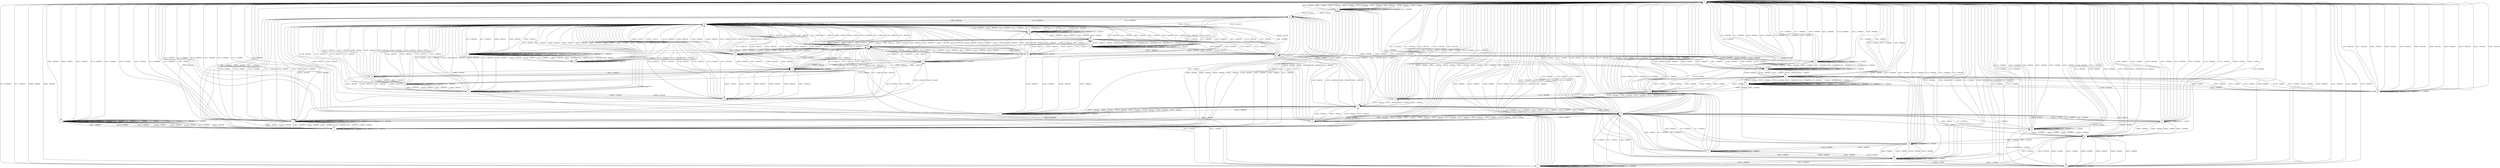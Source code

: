 digraph {
10 [color="red"]
0
1
2
3
4
5
6
7
8
9
11
12
13
14
15
16
17
18
19
20
21
22
23
24
25
26
27
28
29
30
31
32
33
34
35
36
37
38
39
40
10 -> 10 [label="010---0 / 0000000"]
10 -> 10 [label="010---1 / 0000000"]
10 -> 10 [label="100000- / 0000000"]
10 -> 10 [label="100001- / 0000000"]
10 -> 0 [label="100010- / 0000001"]
10 -> 0 [label="100011- / 0000001"]
10 -> 20 [label="100100- / 1100010"]
10 -> 20 [label="100101- / 1100010"]
10 -> 1 [label="100110- / 0010001"]
10 -> 1 [label="100111- / 0010001"]
10 -> 12 [label="101000- / 0000000"]
10 -> 12 [label="101001- / 0000000"]
10 -> 10 [label="101010- / 0000000"]
10 -> 10 [label="101011- / 0000000"]
10 -> 10 [label="101100- / 0000000"]
10 -> 10 [label="101101- / 0000000"]
10 -> 10 [label="101110- / 0000000"]
10 -> 10 [label="101111- / 0000000"]
10 -> 10 [label="11000-- / 0000000"]
0 -> 10 [label="010---0 / 0000000"]
0 -> 10 [label="010---1 / 0000000"]
0 -> 5 [label="100000- / 0000000"]
0 -> 5 [label="100001- / 0000000"]
0 -> 0 [label="100010- / 0000000"]
0 -> 0 [label="100011- / 0000000"]
0 -> 5 [label="100100- / 0000000"]
0 -> 5 [label="100101- / 0000000"]
0 -> 0 [label="100110- / 0000000"]
0 -> 0 [label="100111- / 0000000"]
0 -> 0 [label="101000- / 0000000"]
0 -> 0 [label="101001- / 0000000"]
0 -> 0 [label="101010- / 0000000"]
0 -> 0 [label="101011- / 0000000"]
0 -> 0 [label="101100- / 0000000"]
0 -> 0 [label="101101- / 0000000"]
0 -> 0 [label="101110- / 0000000"]
0 -> 0 [label="101111- / 0000000"]
0 -> 10 [label="11000-- / 0000000"]
1 -> 10 [label="010---0 / 0000000"]
1 -> 10 [label="010---1 / 0000000"]
1 -> 5 [label="100000- / 0000000"]
1 -> 5 [label="100001- / 0000000"]
1 -> 5 [label="100010- / 0000000"]
1 -> 5 [label="100011- / 0000000"]
1 -> 1 [label="100100- / 0000000"]
1 -> 1 [label="100101- / 0000000"]
1 -> 1 [label="100110- / 0000000"]
1 -> 1 [label="100111- / 0000000"]
1 -> 5 [label="101000- / 0000000"]
1 -> 5 [label="101001- / 0000000"]
1 -> 5 [label="101010- / 0000000"]
1 -> 5 [label="101011- / 0000000"]
1 -> 1 [label="101100- / 0000000"]
1 -> 1 [label="101101- / 0000000"]
1 -> 1 [label="101110- / 0000000"]
1 -> 1 [label="101111- / 0000000"]
1 -> 10 [label="11000-- / 0000000"]
2 -> 10 [label="010---0 / 0000000"]
2 -> 10 [label="010---1 / 0000000"]
2 -> 8 [label="100000- / 0000000"]
2 -> 8 [label="100001- / 0000000"]
2 -> 8 [label="100010- / 0000000"]
2 -> 8 [label="100011- / 0000000"]
2 -> 2 [label="100100- / 0000000"]
2 -> 2 [label="100101- / 0000000"]
2 -> 10 [label="100110- / 0000000"]
2 -> 10 [label="100111- / 0000000"]
2 -> 8 [label="101000- / 0000000"]
2 -> 8 [label="101001- / 0000000"]
2 -> 8 [label="101010- / 0000000"]
2 -> 8 [label="101011- / 0000000"]
2 -> 2 [label="101100- / 0000000"]
2 -> 2 [label="101101- / 0000000"]
2 -> 10 [label="101110- / 0000000"]
2 -> 10 [label="101111- / 0000000"]
2 -> 10 [label="11000-- / 0000000"]
3 -> 10 [label="010---0 / 0000000"]
3 -> 10 [label="010---1 / 0000000"]
3 -> 10 [label="100000- / 0000000"]
3 -> 10 [label="100001- / 0000000"]
3 -> 10 [label="100010- / 0000000"]
3 -> 10 [label="100011- / 0000000"]
3 -> 3 [label="100100- / 0000000"]
3 -> 3 [label="100101- / 0000000"]
3 -> 3 [label="100110- / 0000000"]
3 -> 3 [label="100111- / 0000000"]
3 -> 10 [label="101000- / 0000000"]
3 -> 10 [label="101001- / 0000000"]
3 -> 10 [label="101010- / 0000000"]
3 -> 10 [label="101011- / 0000000"]
3 -> 3 [label="101100- / 0000000"]
3 -> 3 [label="101101- / 0000000"]
3 -> 3 [label="101110- / 0000000"]
3 -> 3 [label="101111- / 0000000"]
3 -> 10 [label="11000-- / 0000000"]
4 -> 10 [label="010---0 / 0000000"]
4 -> 10 [label="010---1 / 0000000"]
4 -> 39 [label="100000- / 0000000"]
4 -> 39 [label="100001- / 0000000"]
4 -> 4 [label="100010- / 0000000"]
4 -> 4 [label="100011- / 0000000"]
4 -> 4 [label="100100- / 0000000"]
4 -> 4 [label="100101- / 0000000"]
4 -> 4 [label="100110- / 0000000"]
4 -> 4 [label="100111- / 0000000"]
4 -> 40 [label="101000- / 0000000"]
4 -> 40 [label="101001- / 0000000"]
4 -> 4 [label="101010- / 0000000"]
4 -> 4 [label="101011- / 0000000"]
4 -> 4 [label="101100- / 0000000"]
4 -> 4 [label="101101- / 0000000"]
4 -> 4 [label="101110- / 0000000"]
4 -> 4 [label="101111- / 0000000"]
4 -> 10 [label="11000-- / 0000000"]
5 -> 10 [label="010---0 / 0000000"]
5 -> 10 [label="010---1 / 0000000"]
5 -> 5 [label="100000- / 0000000"]
5 -> 10 [label="100001- / 0000000"]
5 -> 5 [label="100010- / 0000000"]
5 -> 10 [label="100011- / 0000000"]
5 -> 5 [label="100100- / 0000000"]
5 -> 10 [label="100101- / 0000000"]
5 -> 5 [label="100110- / 0000000"]
5 -> 10 [label="100111- / 0000000"]
5 -> 0 [label="101000- / 0000001"]
5 -> 10 [label="101001- / 0000000"]
5 -> 0 [label="101010- / 0000001"]
5 -> 10 [label="101011- / 0000000"]
5 -> 0 [label="101100- / 0000001"]
5 -> 10 [label="101101- / 0000000"]
5 -> 0 [label="101110- / 0000001"]
5 -> 10 [label="101111- / 0000000"]
5 -> 10 [label="11000-- / 0000000"]
6 -> 10 [label="010---0 / 0000000"]
6 -> 10 [label="010---1 / 0000000"]
6 -> 39 [label="100000- / 0000000"]
6 -> 39 [label="100001- / 0000000"]
6 -> 4 [label="100010- / 0000000"]
6 -> 4 [label="100011- / 0000000"]
6 -> 4 [label="100100- / 0000000"]
6 -> 4 [label="100101- / 0000000"]
6 -> 6 [label="100110- / 1000000"]
6 -> 6 [label="100111- / 1000000"]
6 -> 40 [label="101000- / 0000000"]
6 -> 40 [label="101001- / 0000000"]
6 -> 4 [label="101010- / 0000000"]
6 -> 4 [label="101011- / 0000000"]
6 -> 4 [label="101100- / 0000000"]
6 -> 4 [label="101101- / 0000000"]
6 -> 6 [label="101110- / 1000000"]
6 -> 6 [label="101111- / 1000000"]
6 -> 10 [label="11000-- / 0000000"]
7 -> 10 [label="010---0 / 0000000"]
7 -> 10 [label="010---1 / 0000000"]
7 -> 7 [label="100000- / 0000000"]
7 -> 7 [label="100001- / 0000000"]
7 -> 7 [label="100010- / 0000000"]
7 -> 7 [label="100011- / 0000000"]
7 -> 23 [label="100100- / 0000100"]
7 -> 23 [label="100101- / 0000100"]
7 -> 10 [label="100110- / 0000000"]
7 -> 10 [label="100111- / 0000000"]
7 -> 7 [label="101000- / 0000000"]
7 -> 7 [label="101001- / 0000000"]
7 -> 7 [label="101010- / 0000000"]
7 -> 7 [label="101011- / 0000000"]
7 -> 23 [label="101100- / 0000100"]
7 -> 23 [label="101101- / 0000100"]
7 -> 10 [label="101110- / 0000000"]
7 -> 10 [label="101111- / 0000000"]
7 -> 10 [label="11000-- / 0000000"]
8 -> 10 [label="010---0 / 0000000"]
8 -> 10 [label="010---1 / 0000000"]
8 -> 8 [label="100000- / 0000000"]
8 -> 8 [label="100001- / 0000000"]
8 -> 8 [label="100010- / 0000000"]
8 -> 8 [label="100011- / 0000000"]
8 -> 6 [label="100100- / 1000000"]
8 -> 6 [label="100101- / 1000000"]
8 -> 10 [label="100110- / 0000000"]
8 -> 10 [label="100111- / 0000000"]
8 -> 8 [label="101000- / 0000000"]
8 -> 8 [label="101001- / 0000000"]
8 -> 8 [label="101010- / 0000000"]
8 -> 8 [label="101011- / 0000000"]
8 -> 6 [label="101100- / 1000000"]
8 -> 6 [label="101101- / 1000000"]
8 -> 10 [label="101110- / 0000000"]
8 -> 10 [label="101111- / 0000000"]
8 -> 10 [label="11000-- / 0000000"]
9 -> 10 [label="010---0 / 0000000"]
9 -> 10 [label="010---1 / 0000000"]
9 -> 9 [label="100000- / 0000000"]
9 -> 9 [label="100001- / 0000000"]
9 -> 9 [label="100010- / 0000000"]
9 -> 9 [label="100011- / 0000000"]
9 -> 19 [label="100100- / 1100000"]
9 -> 19 [label="100101- / 1100000"]
9 -> 3 [label="100110- / 0001000"]
9 -> 3 [label="100111- / 0001000"]
9 -> 10 [label="101000- / 0000000"]
9 -> 10 [label="101001- / 0000000"]
9 -> 10 [label="101010- / 0000000"]
9 -> 10 [label="101011- / 0000000"]
9 -> 10 [label="101100- / 0000000"]
9 -> 10 [label="101101- / 0000000"]
9 -> 10 [label="101110- / 0000000"]
9 -> 10 [label="101111- / 0000000"]
9 -> 10 [label="11000-- / 0000000"]
11 -> 10 [label="010---0 / 0000000"]
11 -> 10 [label="010---1 / 0000000"]
11 -> 10 [label="100000- / 0000000"]
11 -> 10 [label="100001- / 0000000"]
11 -> 0 [label="100010- / 0000001"]
11 -> 0 [label="100011- / 0000001"]
11 -> 20 [label="100100- / 1100010"]
11 -> 20 [label="100101- / 1100010"]
11 -> 1 [label="100110- / 0010001"]
11 -> 1 [label="100111- / 0010001"]
11 -> 21 [label="101000- / 0000010"]
11 -> 21 [label="101001- / 0000010"]
11 -> 10 [label="101010- / 0000000"]
11 -> 10 [label="101011- / 0000000"]
11 -> 10 [label="101100- / 0000000"]
11 -> 10 [label="101101- / 0000000"]
11 -> 10 [label="101110- / 0000000"]
11 -> 10 [label="101111- / 0000000"]
11 -> 10 [label="11000-- / 0000000"]
12 -> 10 [label="010---0 / 0000000"]
12 -> 10 [label="010---1 / 0000000"]
12 -> 12 [label="100000- / 0000000"]
12 -> 12 [label="100001- / 0000000"]
12 -> 17 [label="100010- / 0000010"]
12 -> 17 [label="100011- / 0000010"]
12 -> 22 [label="100100- / 0010101"]
12 -> 22 [label="100101- / 0010101"]
12 -> 10 [label="100110- / 0000000"]
12 -> 10 [label="100111- / 0000000"]
12 -> 12 [label="101000- / 0000000"]
12 -> 12 [label="101001- / 0000000"]
12 -> 17 [label="101010- / 0000010"]
12 -> 17 [label="101011- / 0000010"]
12 -> 12 [label="101100- / 0000000"]
12 -> 12 [label="101101- / 0000000"]
12 -> 10 [label="101110- / 0000000"]
12 -> 10 [label="101111- / 0000000"]
12 -> 10 [label="11000-- / 0000000"]
13 -> 10 [label="010---0 / 0000000"]
13 -> 10 [label="010---1 / 0000000"]
13 -> 12 [label="100000- / 0000000"]
13 -> 12 [label="100001- / 0000000"]
13 -> 17 [label="100010- / 0000010"]
13 -> 17 [label="100011- / 0000010"]
13 -> 22 [label="100100- / 0010101"]
13 -> 22 [label="100101- / 0010101"]
13 -> 10 [label="100110- / 0000000"]
13 -> 10 [label="100111- / 0000000"]
13 -> 12 [label="101000- / 0000000"]
13 -> 12 [label="101001- / 0000000"]
13 -> 17 [label="101010- / 0000010"]
13 -> 17 [label="101011- / 0000010"]
13 -> 13 [label="101100- / 0001000"]
13 -> 13 [label="101101- / 0001000"]
13 -> 10 [label="101110- / 0000000"]
13 -> 10 [label="101111- / 0000000"]
13 -> 10 [label="11000-- / 0000000"]
14 -> 10 [label="010---0 / 0000000"]
14 -> 11 [label="010---1 / 0000010"]
14 -> 14 [label="100000- / 0000000"]
14 -> 14 [label="100001- / 0000000"]
14 -> 16 [label="100010- / 1000000"]
14 -> 16 [label="100011- / 1000000"]
14 -> 19 [label="100100- / 1100000"]
14 -> 19 [label="100101- / 1100000"]
14 -> 3 [label="100110- / 0001000"]
14 -> 3 [label="100111- / 0001000"]
14 -> 10 [label="101000- / 0000000"]
14 -> 10 [label="101001- / 0000000"]
14 -> 10 [label="101010- / 0000000"]
14 -> 10 [label="101011- / 0000000"]
14 -> 10 [label="101100- / 0000000"]
14 -> 10 [label="101101- / 0000000"]
14 -> 10 [label="101110- / 0000000"]
14 -> 10 [label="101111- / 0000000"]
14 -> 14 [label="11000-- / 0000000"]
15 -> 11 [label="010---0 / 0000010"]
15 -> 11 [label="010---1 / 0000010"]
15 -> 9 [label="100000- / 0000000"]
15 -> 9 [label="100001- / 0000000"]
15 -> 15 [label="100010- / 0000000"]
15 -> 15 [label="100011- / 0000000"]
15 -> 9 [label="100100- / 0000000"]
15 -> 9 [label="100101- / 0000000"]
15 -> 15 [label="100110- / 0000000"]
15 -> 15 [label="100111- / 0000000"]
15 -> 10 [label="101000- / 0000000"]
15 -> 10 [label="101001- / 0000000"]
15 -> 10 [label="101010- / 0000000"]
15 -> 10 [label="101011- / 0000000"]
15 -> 10 [label="101100- / 0000000"]
15 -> 10 [label="101101- / 0000000"]
15 -> 10 [label="101110- / 0000000"]
15 -> 10 [label="101111- / 0000000"]
15 -> 11 [label="11000-- / 0000010"]
16 -> 11 [label="010---0 / 0000010"]
16 -> 11 [label="010---1 / 0000010"]
16 -> 9 [label="100000- / 0000000"]
16 -> 9 [label="100001- / 0000000"]
16 -> 15 [label="100010- / 0000000"]
16 -> 15 [label="100011- / 0000000"]
16 -> 9 [label="100100- / 0000000"]
16 -> 9 [label="100101- / 0000000"]
16 -> 16 [label="100110- / 1000000"]
16 -> 16 [label="100111- / 1000000"]
16 -> 10 [label="101000- / 0000000"]
16 -> 10 [label="101001- / 0000000"]
16 -> 10 [label="101010- / 0000000"]
16 -> 10 [label="101011- / 0000000"]
16 -> 10 [label="101100- / 0000000"]
16 -> 10 [label="101101- / 0000000"]
16 -> 10 [label="101110- / 0000000"]
16 -> 10 [label="101111- / 0000000"]
16 -> 11 [label="11000-- / 0000010"]
17 -> 11 [label="010---0 / 0000010"]
17 -> 11 [label="010---1 / 0000010"]
17 -> 7 [label="100000- / 0000000"]
17 -> 7 [label="100001- / 0000000"]
17 -> 7 [label="100010- / 0000000"]
17 -> 7 [label="100011- / 0000000"]
17 -> 23 [label="100100- / 0000100"]
17 -> 23 [label="100101- / 0000100"]
17 -> 11 [label="100110- / 0000010"]
17 -> 11 [label="100111- / 0000010"]
17 -> 7 [label="101000- / 0000000"]
17 -> 7 [label="101001- / 0000000"]
17 -> 7 [label="101010- / 0000000"]
17 -> 7 [label="101011- / 0000000"]
17 -> 23 [label="101100- / 0000100"]
17 -> 23 [label="101101- / 0000100"]
17 -> 11 [label="101110- / 0000010"]
17 -> 11 [label="101111- / 0000010"]
17 -> 11 [label="11000-- / 0000010"]
18 -> 11 [label="010---0 / 0000010"]
18 -> 11 [label="010---1 / 0000010"]
18 -> 14 [label="100000- / 0000000"]
18 -> 14 [label="100001- / 0000000"]
18 -> 14 [label="100010- / 0000000"]
18 -> 14 [label="100011- / 0000000"]
18 -> 18 [label="100100- / 0100000"]
18 -> 18 [label="100101- / 0100000"]
18 -> 18 [label="100110- / 0100000"]
18 -> 18 [label="100111- / 0100000"]
18 -> 10 [label="101000- / 0000000"]
18 -> 10 [label="101001- / 0000000"]
18 -> 10 [label="101010- / 0000000"]
18 -> 10 [label="101011- / 0000000"]
18 -> 10 [label="101100- / 0000000"]
18 -> 10 [label="101101- / 0000000"]
18 -> 10 [label="101110- / 0000000"]
18 -> 10 [label="101111- / 0000000"]
18 -> 11 [label="11000-- / 0000010"]
19 -> 11 [label="010---0 / 0000010"]
19 -> 11 [label="010---1 / 0000010"]
19 -> 14 [label="100000- / 0000000"]
19 -> 14 [label="100001- / 0000000"]
19 -> 14 [label="100010- / 0000000"]
19 -> 14 [label="100011- / 0000000"]
19 -> 18 [label="100100- / 0100000"]
19 -> 18 [label="100101- / 0100000"]
19 -> 19 [label="100110- / 1100000"]
19 -> 19 [label="100111- / 1100000"]
19 -> 10 [label="101000- / 0000000"]
19 -> 10 [label="101001- / 0000000"]
19 -> 10 [label="101010- / 0000000"]
19 -> 10 [label="101011- / 0000000"]
19 -> 10 [label="101100- / 0000000"]
19 -> 10 [label="101101- / 0000000"]
19 -> 10 [label="101110- / 0000000"]
19 -> 10 [label="101111- / 0000000"]
19 -> 11 [label="11000-- / 0000010"]
20 -> 11 [label="010---0 / 0000010"]
20 -> 11 [label="010---1 / 0000010"]
20 -> 14 [label="100000- / 0000000"]
20 -> 14 [label="100001- / 0000000"]
20 -> 14 [label="100010- / 0000000"]
20 -> 14 [label="100011- / 0000000"]
20 -> 18 [label="100100- / 0100000"]
20 -> 18 [label="100101- / 0100000"]
20 -> 20 [label="100110- / 1100010"]
20 -> 20 [label="100111- / 1100010"]
20 -> 10 [label="101000- / 0000000"]
20 -> 10 [label="101001- / 0000000"]
20 -> 10 [label="101010- / 0000000"]
20 -> 10 [label="101011- / 0000000"]
20 -> 10 [label="101100- / 0000000"]
20 -> 10 [label="101101- / 0000000"]
20 -> 10 [label="101110- / 0000000"]
20 -> 10 [label="101111- / 0000000"]
20 -> 11 [label="11000-- / 0000010"]
21 -> 11 [label="010---0 / 0000010"]
21 -> 11 [label="010---1 / 0000010"]
21 -> 12 [label="100000- / 0000000"]
21 -> 12 [label="100001- / 0000000"]
21 -> 17 [label="100010- / 0000010"]
21 -> 17 [label="100011- / 0000010"]
21 -> 22 [label="100100- / 0010101"]
21 -> 22 [label="100101- / 0010101"]
21 -> 11 [label="100110- / 0000010"]
21 -> 11 [label="100111- / 0000010"]
21 -> 12 [label="101000- / 0000000"]
21 -> 12 [label="101001- / 0000000"]
21 -> 17 [label="101010- / 0000010"]
21 -> 17 [label="101011- / 0000010"]
21 -> 21 [label="101100- / 0000010"]
21 -> 21 [label="101101- / 0000010"]
21 -> 11 [label="101110- / 0000010"]
21 -> 11 [label="101111- / 0000010"]
21 -> 11 [label="11000-- / 0000010"]
22 -> 28 [label="010---0 / 0000100"]
22 -> 28 [label="010---1 / 0000100"]
22 -> 5 [label="100000- / 0000000"]
22 -> 5 [label="100001- / 0000000"]
22 -> 5 [label="100010- / 0000000"]
22 -> 5 [label="100011- / 0000000"]
22 -> 1 [label="100100- / 0000000"]
22 -> 1 [label="100101- / 0000000"]
22 -> 1 [label="100110- / 0000000"]
22 -> 1 [label="100111- / 0000000"]
22 -> 5 [label="101000- / 0000000"]
22 -> 5 [label="101001- / 0000000"]
22 -> 5 [label="101010- / 0000000"]
22 -> 5 [label="101011- / 0000000"]
22 -> 1 [label="101100- / 0000000"]
22 -> 1 [label="101101- / 0000000"]
22 -> 1 [label="101110- / 0000000"]
22 -> 1 [label="101111- / 0000000"]
22 -> 28 [label="11000-- / 0000100"]
23 -> 28 [label="010---0 / 0000100"]
23 -> 28 [label="010---1 / 0000100"]
23 -> 8 [label="100000- / 0000000"]
23 -> 8 [label="100001- / 0000000"]
23 -> 8 [label="100010- / 0000000"]
23 -> 8 [label="100011- / 0000000"]
23 -> 2 [label="100100- / 0000000"]
23 -> 2 [label="100101- / 0000000"]
23 -> 28 [label="100110- / 0000100"]
23 -> 28 [label="100111- / 0000100"]
23 -> 8 [label="101000- / 0000000"]
23 -> 8 [label="101001- / 0000000"]
23 -> 8 [label="101010- / 0000000"]
23 -> 8 [label="101011- / 0000000"]
23 -> 2 [label="101100- / 0000000"]
23 -> 2 [label="101101- / 0000000"]
23 -> 28 [label="101110- / 0000100"]
23 -> 28 [label="101111- / 0000100"]
23 -> 28 [label="11000-- / 0000100"]
24 -> 28 [label="010---0 / 0000100"]
24 -> 28 [label="010---1 / 0000100"]
24 -> 24 [label="100000- / 0000100"]
24 -> 24 [label="100001- / 0000100"]
24 -> 24 [label="100010- / 0000100"]
24 -> 24 [label="100011- / 0000100"]
24 -> 23 [label="100100- / 0000100"]
24 -> 23 [label="100101- / 0000100"]
24 -> 28 [label="100110- / 0000100"]
24 -> 28 [label="100111- / 0000100"]
24 -> 24 [label="101000- / 0000100"]
24 -> 24 [label="101001- / 0000100"]
24 -> 24 [label="101010- / 0000100"]
24 -> 24 [label="101011- / 0000100"]
24 -> 23 [label="101100- / 0000100"]
24 -> 23 [label="101101- / 0000100"]
24 -> 28 [label="101110- / 0000100"]
24 -> 28 [label="101111- / 0000100"]
24 -> 28 [label="11000-- / 0000100"]
25 -> 28 [label="010---0 / 0000100"]
25 -> 28 [label="010---1 / 0000100"]
25 -> 26 [label="100000- / 0000100"]
25 -> 26 [label="100001- / 0000100"]
25 -> 25 [label="100010- / 0000100"]
25 -> 25 [label="100011- / 0000100"]
25 -> 26 [label="100100- / 0000100"]
25 -> 26 [label="100101- / 0000100"]
25 -> 25 [label="100110- / 0000100"]
25 -> 25 [label="100111- / 0000100"]
25 -> 25 [label="101000- / 0000100"]
25 -> 25 [label="101001- / 0000100"]
25 -> 25 [label="101010- / 0000100"]
25 -> 25 [label="101011- / 0000100"]
25 -> 25 [label="101100- / 0000100"]
25 -> 25 [label="101101- / 0000100"]
25 -> 25 [label="101110- / 0000100"]
25 -> 25 [label="101111- / 0000100"]
25 -> 28 [label="11000-- / 0000100"]
26 -> 28 [label="010---0 / 0000100"]
26 -> 28 [label="010---1 / 0000100"]
26 -> 26 [label="100000- / 0000100"]
26 -> 28 [label="100001- / 0000100"]
26 -> 26 [label="100010- / 0000100"]
26 -> 28 [label="100011- / 0000100"]
26 -> 26 [label="100100- / 0000100"]
26 -> 28 [label="100101- / 0000100"]
26 -> 26 [label="100110- / 0000100"]
26 -> 28 [label="100111- / 0000100"]
26 -> 25 [label="101000- / 0000101"]
26 -> 28 [label="101001- / 0000100"]
26 -> 25 [label="101010- / 0000101"]
26 -> 28 [label="101011- / 0000100"]
26 -> 25 [label="101100- / 0000101"]
26 -> 28 [label="101101- / 0000100"]
26 -> 25 [label="101110- / 0000101"]
26 -> 28 [label="101111- / 0000100"]
26 -> 28 [label="11000-- / 0000100"]
27 -> 28 [label="010---0 / 0000100"]
27 -> 28 [label="010---1 / 0000100"]
27 -> 27 [label="100000- / 0000100"]
27 -> 27 [label="100001- / 0000100"]
27 -> 27 [label="100010- / 0000100"]
27 -> 27 [label="100011- / 0000100"]
27 -> 36 [label="100100- / 1100100"]
27 -> 36 [label="100101- / 1100100"]
27 -> 3 [label="100110- / 0001000"]
27 -> 3 [label="100111- / 0001000"]
27 -> 28 [label="101000- / 0000100"]
27 -> 28 [label="101001- / 0000100"]
27 -> 28 [label="101010- / 0000100"]
27 -> 28 [label="101011- / 0000100"]
27 -> 28 [label="101100- / 0000100"]
27 -> 28 [label="101101- / 0000100"]
27 -> 28 [label="101110- / 0000100"]
27 -> 28 [label="101111- / 0000100"]
27 -> 28 [label="11000-- / 0000100"]
28 -> 28 [label="010---0 / 0000100"]
28 -> 28 [label="010---1 / 0000100"]
28 -> 28 [label="100000- / 0000100"]
28 -> 28 [label="100001- / 0000100"]
28 -> 25 [label="100010- / 0000101"]
28 -> 25 [label="100011- / 0000101"]
28 -> 37 [label="100100- / 1100110"]
28 -> 37 [label="100101- / 1100110"]
28 -> 1 [label="100110- / 0010001"]
28 -> 1 [label="100111- / 0010001"]
28 -> 30 [label="101000- / 0000100"]
28 -> 30 [label="101001- / 0000100"]
28 -> 28 [label="101010- / 0000100"]
28 -> 28 [label="101011- / 0000100"]
28 -> 28 [label="101100- / 0000100"]
28 -> 28 [label="101101- / 0000100"]
28 -> 28 [label="101110- / 0000100"]
28 -> 28 [label="101111- / 0000100"]
28 -> 28 [label="11000-- / 0000100"]
29 -> 28 [label="010---0 / 0000100"]
29 -> 28 [label="010---1 / 0000100"]
29 -> 28 [label="100000- / 0000100"]
29 -> 28 [label="100001- / 0000100"]
29 -> 25 [label="100010- / 0000101"]
29 -> 25 [label="100011- / 0000101"]
29 -> 37 [label="100100- / 1100110"]
29 -> 37 [label="100101- / 1100110"]
29 -> 1 [label="100110- / 0010001"]
29 -> 1 [label="100111- / 0010001"]
29 -> 38 [label="101000- / 0000110"]
29 -> 38 [label="101001- / 0000110"]
29 -> 28 [label="101010- / 0000100"]
29 -> 28 [label="101011- / 0000100"]
29 -> 28 [label="101100- / 0000100"]
29 -> 28 [label="101101- / 0000100"]
29 -> 28 [label="101110- / 0000100"]
29 -> 28 [label="101111- / 0000100"]
29 -> 28 [label="11000-- / 0000100"]
30 -> 28 [label="010---0 / 0000100"]
30 -> 28 [label="010---1 / 0000100"]
30 -> 30 [label="100000- / 0000100"]
30 -> 30 [label="100001- / 0000100"]
30 -> 33 [label="100010- / 0000110"]
30 -> 33 [label="100011- / 0000110"]
30 -> 22 [label="100100- / 0010101"]
30 -> 22 [label="100101- / 0010101"]
30 -> 28 [label="100110- / 0000100"]
30 -> 28 [label="100111- / 0000100"]
30 -> 30 [label="101000- / 0000100"]
30 -> 30 [label="101001- / 0000100"]
30 -> 33 [label="101010- / 0000110"]
30 -> 33 [label="101011- / 0000110"]
30 -> 30 [label="101100- / 0000100"]
30 -> 30 [label="101101- / 0000100"]
30 -> 28 [label="101110- / 0000100"]
30 -> 28 [label="101111- / 0000100"]
30 -> 28 [label="11000-- / 0000100"]
31 -> 28 [label="010---0 / 0000100"]
31 -> 29 [label="010---1 / 0000110"]
31 -> 31 [label="100000- / 0000100"]
31 -> 31 [label="100001- / 0000100"]
31 -> 34 [label="100010- / 1000100"]
31 -> 34 [label="100011- / 1000100"]
31 -> 36 [label="100100- / 1100100"]
31 -> 36 [label="100101- / 1100100"]
31 -> 3 [label="100110- / 0001000"]
31 -> 3 [label="100111- / 0001000"]
31 -> 28 [label="101000- / 0000100"]
31 -> 28 [label="101001- / 0000100"]
31 -> 28 [label="101010- / 0000100"]
31 -> 28 [label="101011- / 0000100"]
31 -> 28 [label="101100- / 0000100"]
31 -> 28 [label="101101- / 0000100"]
31 -> 28 [label="101110- / 0000100"]
31 -> 28 [label="101111- / 0000100"]
31 -> 31 [label="11000-- / 0000100"]
32 -> 29 [label="010---0 / 0000110"]
32 -> 29 [label="010---1 / 0000110"]
32 -> 27 [label="100000- / 0000100"]
32 -> 27 [label="100001- / 0000100"]
32 -> 32 [label="100010- / 0000100"]
32 -> 32 [label="100011- / 0000100"]
32 -> 27 [label="100100- / 0000100"]
32 -> 27 [label="100101- / 0000100"]
32 -> 32 [label="100110- / 0000100"]
32 -> 32 [label="100111- / 0000100"]
32 -> 28 [label="101000- / 0000100"]
32 -> 28 [label="101001- / 0000100"]
32 -> 28 [label="101010- / 0000100"]
32 -> 28 [label="101011- / 0000100"]
32 -> 28 [label="101100- / 0000100"]
32 -> 28 [label="101101- / 0000100"]
32 -> 28 [label="101110- / 0000100"]
32 -> 28 [label="101111- / 0000100"]
32 -> 29 [label="11000-- / 0000110"]
33 -> 29 [label="010---0 / 0000110"]
33 -> 29 [label="010---1 / 0000110"]
33 -> 24 [label="100000- / 0000100"]
33 -> 24 [label="100001- / 0000100"]
33 -> 24 [label="100010- / 0000100"]
33 -> 24 [label="100011- / 0000100"]
33 -> 23 [label="100100- / 0000100"]
33 -> 23 [label="100101- / 0000100"]
33 -> 29 [label="100110- / 0000110"]
33 -> 29 [label="100111- / 0000110"]
33 -> 24 [label="101000- / 0000100"]
33 -> 24 [label="101001- / 0000100"]
33 -> 24 [label="101010- / 0000100"]
33 -> 24 [label="101011- / 0000100"]
33 -> 23 [label="101100- / 0000100"]
33 -> 23 [label="101101- / 0000100"]
33 -> 29 [label="101110- / 0000110"]
33 -> 29 [label="101111- / 0000110"]
33 -> 29 [label="11000-- / 0000110"]
34 -> 29 [label="010---0 / 0000110"]
34 -> 29 [label="010---1 / 0000110"]
34 -> 27 [label="100000- / 0000100"]
34 -> 27 [label="100001- / 0000100"]
34 -> 32 [label="100010- / 0000100"]
34 -> 32 [label="100011- / 0000100"]
34 -> 27 [label="100100- / 0000100"]
34 -> 27 [label="100101- / 0000100"]
34 -> 34 [label="100110- / 1000100"]
34 -> 34 [label="100111- / 1000100"]
34 -> 28 [label="101000- / 0000100"]
34 -> 28 [label="101001- / 0000100"]
34 -> 28 [label="101010- / 0000100"]
34 -> 28 [label="101011- / 0000100"]
34 -> 28 [label="101100- / 0000100"]
34 -> 28 [label="101101- / 0000100"]
34 -> 28 [label="101110- / 0000100"]
34 -> 28 [label="101111- / 0000100"]
34 -> 29 [label="11000-- / 0000110"]
35 -> 29 [label="010---0 / 0000110"]
35 -> 29 [label="010---1 / 0000110"]
35 -> 31 [label="100000- / 0000100"]
35 -> 31 [label="100001- / 0000100"]
35 -> 31 [label="100010- / 0000100"]
35 -> 31 [label="100011- / 0000100"]
35 -> 35 [label="100100- / 0100100"]
35 -> 35 [label="100101- / 0100100"]
35 -> 35 [label="100110- / 0100100"]
35 -> 35 [label="100111- / 0100100"]
35 -> 28 [label="101000- / 0000100"]
35 -> 28 [label="101001- / 0000100"]
35 -> 28 [label="101010- / 0000100"]
35 -> 28 [label="101011- / 0000100"]
35 -> 28 [label="101100- / 0000100"]
35 -> 28 [label="101101- / 0000100"]
35 -> 28 [label="101110- / 0000100"]
35 -> 28 [label="101111- / 0000100"]
35 -> 29 [label="11000-- / 0000110"]
36 -> 29 [label="010---0 / 0000110"]
36 -> 29 [label="010---1 / 0000110"]
36 -> 31 [label="100000- / 0000100"]
36 -> 31 [label="100001- / 0000100"]
36 -> 31 [label="100010- / 0000100"]
36 -> 31 [label="100011- / 0000100"]
36 -> 35 [label="100100- / 0100100"]
36 -> 35 [label="100101- / 0100100"]
36 -> 36 [label="100110- / 1100100"]
36 -> 36 [label="100111- / 1100100"]
36 -> 28 [label="101000- / 0000100"]
36 -> 28 [label="101001- / 0000100"]
36 -> 28 [label="101010- / 0000100"]
36 -> 28 [label="101011- / 0000100"]
36 -> 28 [label="101100- / 0000100"]
36 -> 28 [label="101101- / 0000100"]
36 -> 28 [label="101110- / 0000100"]
36 -> 28 [label="101111- / 0000100"]
36 -> 29 [label="11000-- / 0000110"]
37 -> 29 [label="010---0 / 0000110"]
37 -> 29 [label="010---1 / 0000110"]
37 -> 31 [label="100000- / 0000100"]
37 -> 31 [label="100001- / 0000100"]
37 -> 31 [label="100010- / 0000100"]
37 -> 31 [label="100011- / 0000100"]
37 -> 35 [label="100100- / 0100100"]
37 -> 35 [label="100101- / 0100100"]
37 -> 37 [label="100110- / 1100110"]
37 -> 37 [label="100111- / 1100110"]
37 -> 28 [label="101000- / 0000100"]
37 -> 28 [label="101001- / 0000100"]
37 -> 28 [label="101010- / 0000100"]
37 -> 28 [label="101011- / 0000100"]
37 -> 28 [label="101100- / 0000100"]
37 -> 28 [label="101101- / 0000100"]
37 -> 28 [label="101110- / 0000100"]
37 -> 28 [label="101111- / 0000100"]
37 -> 29 [label="11000-- / 0000110"]
38 -> 29 [label="010---0 / 0000110"]
38 -> 29 [label="010---1 / 0000110"]
38 -> 30 [label="100000- / 0000100"]
38 -> 30 [label="100001- / 0000100"]
38 -> 33 [label="100010- / 0000110"]
38 -> 33 [label="100011- / 0000110"]
38 -> 22 [label="100100- / 0010101"]
38 -> 22 [label="100101- / 0010101"]
38 -> 29 [label="100110- / 0000110"]
38 -> 29 [label="100111- / 0000110"]
38 -> 30 [label="101000- / 0000100"]
38 -> 30 [label="101001- / 0000100"]
38 -> 33 [label="101010- / 0000110"]
38 -> 33 [label="101011- / 0000110"]
38 -> 38 [label="101100- / 0000110"]
38 -> 38 [label="101101- / 0000110"]
38 -> 29 [label="101110- / 0000110"]
38 -> 29 [label="101111- / 0000110"]
38 -> 29 [label="11000-- / 0000110"]
39 -> 10 [label="010---0 / 0001000"]
39 -> 10 [label="010---1 / 0001000"]
39 -> 39 [label="100000- / 0000000"]
39 -> 39 [label="100001- / 0000000"]
39 -> 6 [label="100010- / 1000000"]
39 -> 6 [label="100011- / 1000000"]
39 -> 6 [label="100100- / 1000000"]
39 -> 6 [label="100101- / 1000000"]
39 -> 10 [label="100110- / 0001000"]
39 -> 10 [label="100111- / 0001000"]
39 -> 13 [label="101000- / 0001000"]
39 -> 13 [label="101001- / 0001000"]
39 -> 13 [label="101010- / 0001000"]
39 -> 13 [label="101011- / 0001000"]
39 -> 13 [label="101100- / 0001000"]
39 -> 13 [label="101101- / 0001000"]
39 -> 13 [label="101110- / 0001000"]
39 -> 13 [label="101111- / 0001000"]
39 -> 10 [label="11000-- / 0001000"]
40 -> 10 [label="010---0 / 0001000"]
40 -> 10 [label="010---1 / 0001000"]
40 -> 10 [label="100000- / 0001000"]
40 -> 10 [label="100001- / 0001000"]
40 -> 10 [label="100010- / 0001000"]
40 -> 10 [label="100011- / 0001000"]
40 -> 10 [label="100100- / 0001000"]
40 -> 10 [label="100101- / 0001000"]
40 -> 10 [label="100110- / 0001000"]
40 -> 10 [label="100111- / 0001000"]
40 -> 40 [label="101000- / 0000000"]
40 -> 40 [label="101001- / 0000000"]
40 -> 6 [label="101010- / 1000000"]
40 -> 6 [label="101011- / 1000000"]
40 -> 6 [label="101100- / 1000000"]
40 -> 6 [label="101101- / 1000000"]
40 -> 40 [label="101110- / 0000000"]
40 -> 40 [label="101111- / 0000000"]
40 -> 10 [label="11000-- / 0001000"]
}
